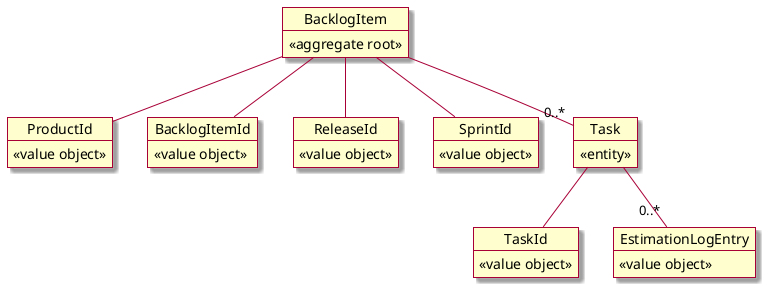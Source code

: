 @startuml
skin rose

object BacklogItem {
  <<aggregate root>>
}
object ProductId {
  <<value object>>
}
object BacklogItemId {
  <<value object>>
}
object ReleaseId {
  <<value object>>
}
object SprintId {
  <<value object>>
}

object Task {
  <<entity>>
}
object TaskId {
  <<value object>>
}
object EstimationLogEntry {
  <<value object>>
}

BacklogItem -- BacklogItemId
BacklogItem -- ProductId
BacklogItem -- ReleaseId
BacklogItem -- SprintId
BacklogItem -- "0..*" Task

Task -- TaskId
Task -- "0..*" EstimationLogEntry
@enduml
